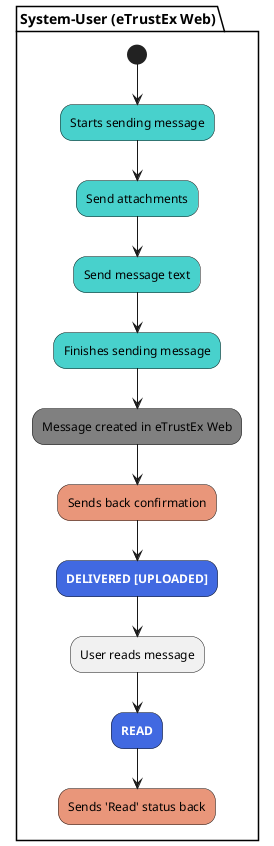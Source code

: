 @startuml

partition "System-User (eTrustEx Web)"
skinparam activity {
BackgroundColor<< Status >> royalBlue
FontColor<< Status >> white
FontStyle<< Status >> bold
BackgroundColor<< DB >> grey
BackgroundColor<< SystemAction >> MediumTurquoise
BackgroundColor<< WebAction >> DarkSalmon
BackgroundColor<< Notification >> Plum
}

(*) --> "Starts sending message" << SystemAction >>
--> "Send attachments" << SystemAction >>
--> "Send message text" << SystemAction >>
--> "Finishes sending message" << SystemAction >>
--> "Message created in eTrustEx Web" << DB >>
--> "Sends back confirmation" << WebAction >>
--> "DELIVERED [UPLOADED]" << Status >>
--> "User reads message"
--> "READ" << Status >>
--> "Sends 'Read' status back" << WebAction >>

@enduml
